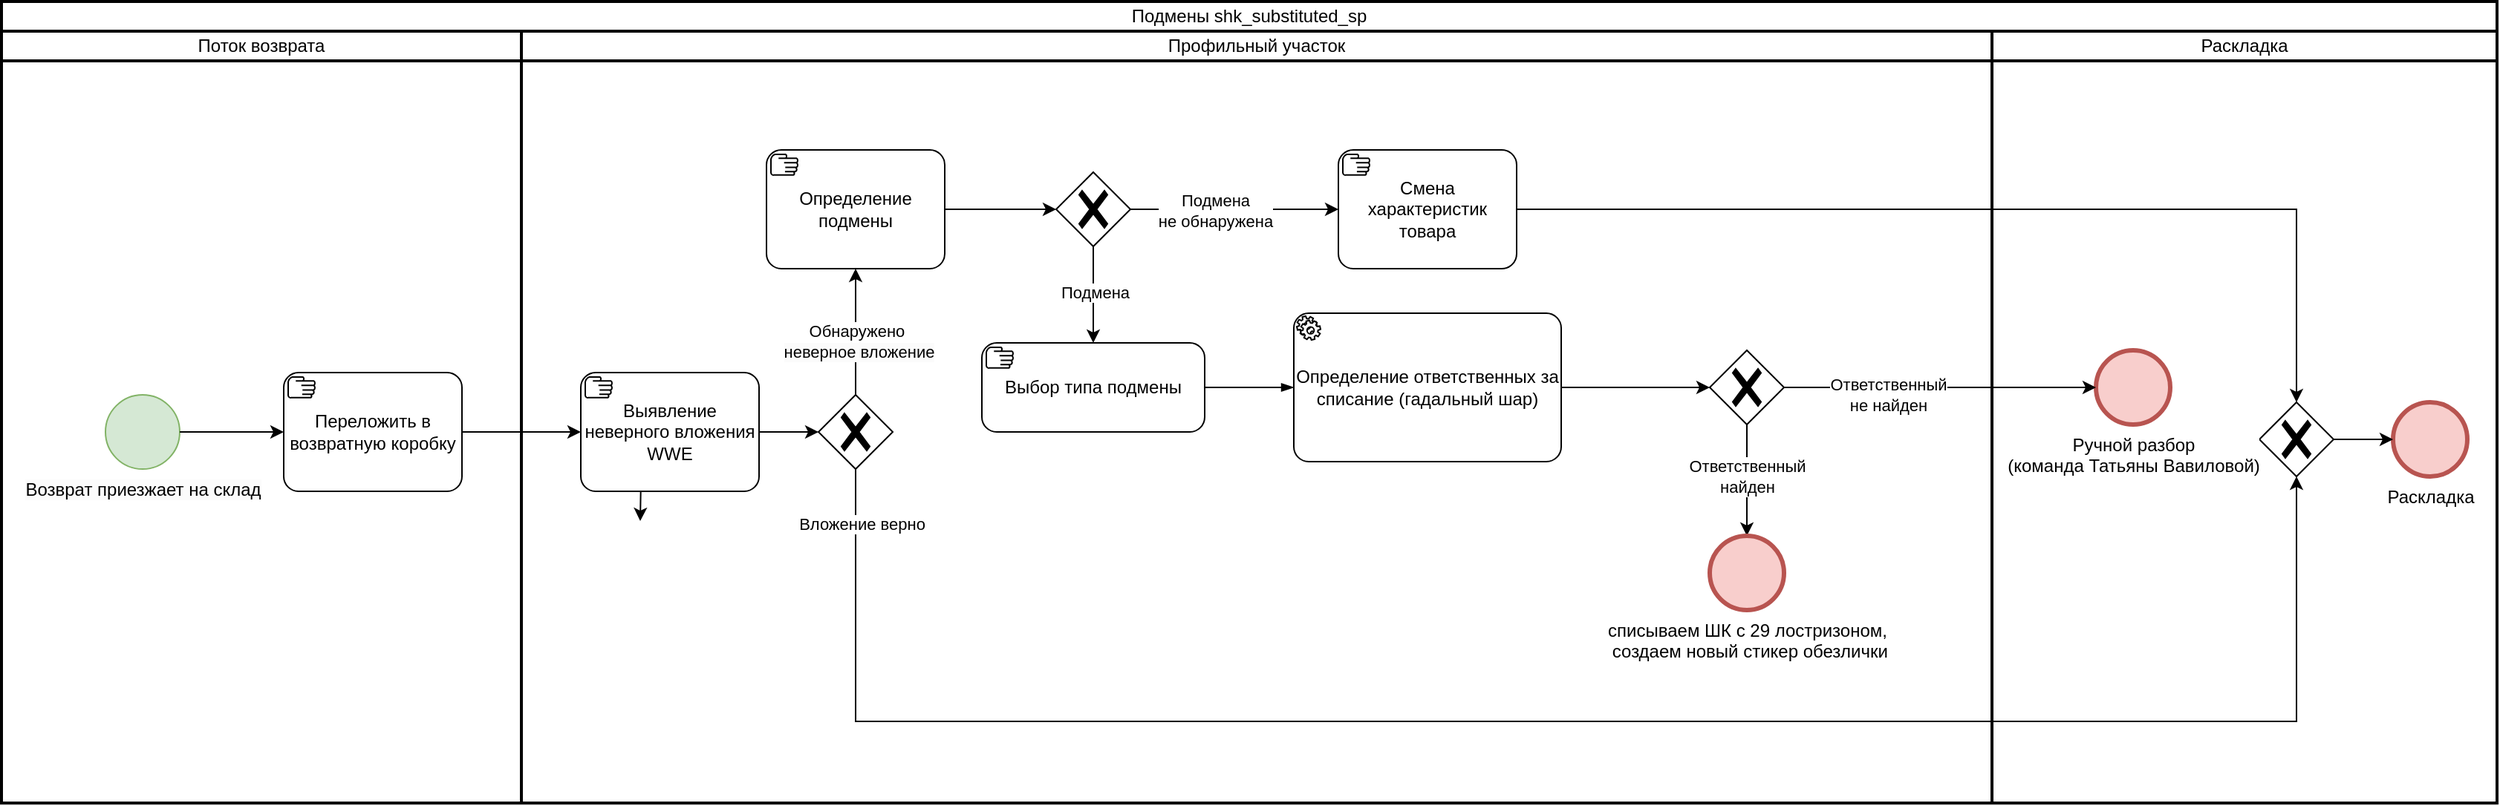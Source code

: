 <mxfile version="24.4.4" type="device">
  <diagram name="Page-1" id="2a216829-ef6e-dabb-86c1-c78162f3ba2b">
    <mxGraphModel dx="84" dy="547" grid="1" gridSize="10" guides="1" tooltips="1" connect="1" arrows="1" fold="1" page="1" pageScale="1" pageWidth="850" pageHeight="1100" background="none" math="0" shadow="0">
      <root>
        <mxCell id="0" />
        <mxCell id="1" parent="0" />
        <mxCell id="2n2AJG824ThZec9w-o2N-59" value="Подмены shk_substituted_sp" style="swimlane;html=1;startSize=20;fontStyle=0;collapsible=0;horizontal=1;swimlaneLine=1;strokeWidth=2;swimlaneFillColor=#ffffff;whiteSpace=wrap;" vertex="1" parent="1">
          <mxGeometry x="1560" y="130" width="1680" height="540" as="geometry" />
        </mxCell>
        <mxCell id="2n2AJG824ThZec9w-o2N-127" value="Поток возврата" style="swimlane;html=1;startSize=20;fontStyle=0;collapsible=0;horizontal=1;swimlaneLine=1;strokeWidth=2;swimlaneFillColor=#ffffff;whiteSpace=wrap;" vertex="1" parent="2n2AJG824ThZec9w-o2N-59">
          <mxGeometry y="20" width="350" height="520" as="geometry" />
        </mxCell>
        <mxCell id="2n2AJG824ThZec9w-o2N-60" value="&lt;span style=&quot;text-align: left; background-color: rgb(251, 251, 251);&quot;&gt;Возврат приезжает на склад&lt;/span&gt;" style="points=[[0.145,0.145,0],[0.5,0,0],[0.855,0.145,0],[1,0.5,0],[0.855,0.855,0],[0.5,1,0],[0.145,0.855,0],[0,0.5,0]];shape=mxgraph.bpmn.event;html=1;verticalLabelPosition=bottom;labelBackgroundColor=#ffffff;verticalAlign=top;align=center;perimeter=ellipsePerimeter;outlineConnect=0;aspect=fixed;outline=standard;symbol=general;fillColor=#d5e8d4;strokeColor=#82b366;" vertex="1" parent="2n2AJG824ThZec9w-o2N-127">
          <mxGeometry x="70" y="245" width="50" height="50" as="geometry" />
        </mxCell>
        <mxCell id="2n2AJG824ThZec9w-o2N-68" value="" style="edgeStyle=orthogonalEdgeStyle;rounded=0;orthogonalLoop=1;jettySize=auto;html=1;exitX=1;exitY=0.5;exitDx=0;exitDy=0;exitPerimeter=0;entryX=0;entryY=0.5;entryDx=0;entryDy=0;entryPerimeter=0;" edge="1" parent="2n2AJG824ThZec9w-o2N-127" source="2n2AJG824ThZec9w-o2N-60" target="2n2AJG824ThZec9w-o2N-66">
          <mxGeometry relative="1" as="geometry">
            <mxPoint x="80" y="330" as="targetPoint" />
          </mxGeometry>
        </mxCell>
        <mxCell id="2n2AJG824ThZec9w-o2N-66" value="Переложить в возвратную коробку" style="points=[[0.25,0,0],[0.5,0,0],[0.75,0,0],[1,0.25,0],[1,0.5,0],[1,0.75,0],[0.75,1,0],[0.5,1,0],[0.25,1,0],[0,0.75,0],[0,0.5,0],[0,0.25,0]];shape=mxgraph.bpmn.task;whiteSpace=wrap;rectStyle=rounded;size=10;html=1;container=1;expand=0;collapsible=0;taskMarker=manual;" vertex="1" parent="2n2AJG824ThZec9w-o2N-127">
          <mxGeometry x="190" y="230" width="120" height="80" as="geometry" />
        </mxCell>
        <mxCell id="2n2AJG824ThZec9w-o2N-128" value="Профильный участок" style="swimlane;html=1;startSize=20;fontStyle=0;collapsible=0;horizontal=1;swimlaneLine=1;strokeWidth=2;swimlaneFillColor=#ffffff;whiteSpace=wrap;" vertex="1" parent="2n2AJG824ThZec9w-o2N-127">
          <mxGeometry x="350" width="990" height="520" as="geometry" />
        </mxCell>
        <mxCell id="2n2AJG824ThZec9w-o2N-132" value="" style="edgeStyle=orthogonalEdgeStyle;rounded=0;orthogonalLoop=1;jettySize=auto;html=1;exitX=1;exitY=0.5;exitDx=0;exitDy=0;exitPerimeter=0;entryX=0;entryY=0.5;entryDx=0;entryDy=0;entryPerimeter=0;" edge="1" parent="2n2AJG824ThZec9w-o2N-128" target="2n2AJG824ThZec9w-o2N-133">
          <mxGeometry relative="1" as="geometry">
            <mxPoint x="80" y="330" as="targetPoint" />
            <mxPoint x="70" y="270" as="sourcePoint" />
          </mxGeometry>
        </mxCell>
        <mxCell id="2n2AJG824ThZec9w-o2N-138" value="" style="edgeStyle=orthogonalEdgeStyle;rounded=0;orthogonalLoop=1;jettySize=auto;html=1;entryX=0;entryY=0.5;entryDx=0;entryDy=0;entryPerimeter=0;exitX=1;exitY=0.5;exitDx=0;exitDy=0;exitPerimeter=0;" edge="1" parent="2n2AJG824ThZec9w-o2N-128" source="2n2AJG824ThZec9w-o2N-134" target="2n2AJG824ThZec9w-o2N-137">
          <mxGeometry relative="1" as="geometry" />
        </mxCell>
        <mxCell id="2n2AJG824ThZec9w-o2N-137" value="" style="points=[[0.25,0.25,0],[0.5,0,0],[0.75,0.25,0],[1,0.5,0],[0.75,0.75,0],[0.5,1,0],[0.25,0.75,0],[0,0.5,0]];shape=mxgraph.bpmn.gateway2;html=1;verticalLabelPosition=bottom;labelBackgroundColor=#ffffff;verticalAlign=top;align=center;perimeter=rhombusPerimeter;outlineConnect=0;outline=none;symbol=none;gwType=exclusive;" vertex="1" parent="2n2AJG824ThZec9w-o2N-128">
          <mxGeometry x="200" y="245" width="50" height="50" as="geometry" />
        </mxCell>
        <mxCell id="2n2AJG824ThZec9w-o2N-134" value="Выявление неверного вложения WWE" style="points=[[0.25,0,0],[0.5,0,0],[0.75,0,0],[1,0.25,0],[1,0.5,0],[1,0.75,0],[0.75,1,0],[0.5,1,0],[0.25,1,0],[0,0.75,0],[0,0.5,0],[0,0.25,0]];shape=mxgraph.bpmn.task;whiteSpace=wrap;rectStyle=rounded;size=10;html=1;container=1;expand=0;collapsible=0;taskMarker=manual;" vertex="1" parent="2n2AJG824ThZec9w-o2N-128">
          <mxGeometry x="40" y="230" width="120" height="80" as="geometry" />
        </mxCell>
        <mxCell id="2n2AJG824ThZec9w-o2N-146" value="" style="edgeStyle=orthogonalEdgeStyle;rounded=0;orthogonalLoop=1;jettySize=auto;html=1;exitX=0.5;exitY=0;exitDx=0;exitDy=0;exitPerimeter=0;entryX=0.5;entryY=1;entryDx=0;entryDy=0;entryPerimeter=0;" edge="1" parent="2n2AJG824ThZec9w-o2N-128" source="2n2AJG824ThZec9w-o2N-137" target="2n2AJG824ThZec9w-o2N-158">
          <mxGeometry relative="1" as="geometry">
            <mxPoint x="200" y="220" as="sourcePoint" />
            <mxPoint x="225" y="160" as="targetPoint" />
          </mxGeometry>
        </mxCell>
        <mxCell id="2n2AJG824ThZec9w-o2N-149" value="Обнаружено&amp;nbsp;&lt;div style=&quot;background-color: rgb(251, 251, 251);&quot;&gt;неверное вложение&lt;/div&gt;" style="edgeLabel;html=1;align=center;verticalAlign=middle;resizable=0;points=[];" vertex="1" connectable="0" parent="2n2AJG824ThZec9w-o2N-146">
          <mxGeometry x="-0.141" y="-2" relative="1" as="geometry">
            <mxPoint as="offset" />
          </mxGeometry>
        </mxCell>
        <mxCell id="2n2AJG824ThZec9w-o2N-158" value="Определение подмены" style="points=[[0.25,0,0],[0.5,0,0],[0.75,0,0],[1,0.25,0],[1,0.5,0],[1,0.75,0],[0.75,1,0],[0.5,1,0],[0.25,1,0],[0,0.75,0],[0,0.5,0],[0,0.25,0]];shape=mxgraph.bpmn.task;whiteSpace=wrap;rectStyle=rounded;size=10;html=1;container=1;expand=0;collapsible=0;taskMarker=manual;" vertex="1" parent="2n2AJG824ThZec9w-o2N-128">
          <mxGeometry x="165" y="80" width="120" height="80" as="geometry" />
        </mxCell>
        <mxCell id="2n2AJG824ThZec9w-o2N-159" value="" style="points=[[0.25,0.25,0],[0.5,0,0],[0.75,0.25,0],[1,0.5,0],[0.75,0.75,0],[0.5,1,0],[0.25,0.75,0],[0,0.5,0]];shape=mxgraph.bpmn.gateway2;html=1;verticalLabelPosition=bottom;labelBackgroundColor=#ffffff;verticalAlign=top;align=center;perimeter=rhombusPerimeter;outlineConnect=0;outline=none;symbol=none;gwType=exclusive;" vertex="1" parent="2n2AJG824ThZec9w-o2N-128">
          <mxGeometry x="360" y="95" width="50" height="50" as="geometry" />
        </mxCell>
        <mxCell id="2n2AJG824ThZec9w-o2N-160" value="" style="edgeStyle=orthogonalEdgeStyle;rounded=0;orthogonalLoop=1;jettySize=auto;html=1;entryX=0;entryY=0.5;entryDx=0;entryDy=0;entryPerimeter=0;exitX=1;exitY=0.5;exitDx=0;exitDy=0;exitPerimeter=0;" edge="1" parent="2n2AJG824ThZec9w-o2N-128" source="2n2AJG824ThZec9w-o2N-158" target="2n2AJG824ThZec9w-o2N-159">
          <mxGeometry relative="1" as="geometry">
            <mxPoint x="285" y="120" as="sourcePoint" />
            <mxPoint x="330" y="110" as="targetPoint" />
          </mxGeometry>
        </mxCell>
        <mxCell id="2n2AJG824ThZec9w-o2N-161" value="" style="edgeStyle=orthogonalEdgeStyle;rounded=0;orthogonalLoop=1;jettySize=auto;html=1;exitX=1;exitY=0.5;exitDx=0;exitDy=0;exitPerimeter=0;entryX=0;entryY=0.5;entryDx=0;entryDy=0;entryPerimeter=0;" edge="1" parent="2n2AJG824ThZec9w-o2N-128" source="2n2AJG824ThZec9w-o2N-159" target="2n2AJG824ThZec9w-o2N-172">
          <mxGeometry relative="1" as="geometry">
            <mxPoint x="410" y="119.83" as="sourcePoint" />
            <mxPoint x="520" y="120" as="targetPoint" />
          </mxGeometry>
        </mxCell>
        <mxCell id="2n2AJG824ThZec9w-o2N-162" value="Подмена&lt;div&gt;не обнаружена&lt;/div&gt;" style="edgeLabel;html=1;align=center;verticalAlign=middle;resizable=0;points=[];" vertex="1" connectable="0" parent="2n2AJG824ThZec9w-o2N-161">
          <mxGeometry x="-0.183" y="-1" relative="1" as="geometry">
            <mxPoint as="offset" />
          </mxGeometry>
        </mxCell>
        <mxCell id="2n2AJG824ThZec9w-o2N-163" value="" style="edgeStyle=orthogonalEdgeStyle;rounded=0;orthogonalLoop=1;jettySize=auto;html=1;exitX=0.5;exitY=1;exitDx=0;exitDy=0;exitPerimeter=0;entryX=0.5;entryY=0;entryDx=0;entryDy=0;entryPerimeter=0;" edge="1" parent="2n2AJG824ThZec9w-o2N-128" source="2n2AJG824ThZec9w-o2N-159" target="2n2AJG824ThZec9w-o2N-166">
          <mxGeometry relative="1" as="geometry">
            <mxPoint x="354.83" y="155" as="sourcePoint" />
            <mxPoint x="355" y="210" as="targetPoint" />
          </mxGeometry>
        </mxCell>
        <mxCell id="2n2AJG824ThZec9w-o2N-164" value="Подмена" style="edgeLabel;html=1;align=center;verticalAlign=middle;resizable=0;points=[];" vertex="1" connectable="0" parent="2n2AJG824ThZec9w-o2N-163">
          <mxGeometry x="-0.047" y="1" relative="1" as="geometry">
            <mxPoint as="offset" />
          </mxGeometry>
        </mxCell>
        <mxCell id="2n2AJG824ThZec9w-o2N-166" value="Выбор типа подмены" style="points=[[0.25,0,0],[0.5,0,0],[0.75,0,0],[1,0.25,0],[1,0.5,0],[1,0.75,0],[0.75,1,0],[0.5,1,0],[0.25,1,0],[0,0.75,0],[0,0.5,0],[0,0.25,0]];shape=mxgraph.bpmn.task;whiteSpace=wrap;rectStyle=rounded;size=10;html=1;container=1;expand=0;collapsible=0;taskMarker=manual;" vertex="1" parent="2n2AJG824ThZec9w-o2N-128">
          <mxGeometry x="310" y="210" width="150" height="60" as="geometry" />
        </mxCell>
        <mxCell id="2n2AJG824ThZec9w-o2N-172" value="Смена характеристик товара" style="points=[[0.25,0,0],[0.5,0,0],[0.75,0,0],[1,0.25,0],[1,0.5,0],[1,0.75,0],[0.75,1,0],[0.5,1,0],[0.25,1,0],[0,0.75,0],[0,0.5,0],[0,0.25,0]];shape=mxgraph.bpmn.task;whiteSpace=wrap;rectStyle=rounded;size=10;html=1;container=1;expand=0;collapsible=0;taskMarker=manual;" vertex="1" parent="2n2AJG824ThZec9w-o2N-128">
          <mxGeometry x="550" y="80" width="120" height="80" as="geometry" />
        </mxCell>
        <mxCell id="2n2AJG824ThZec9w-o2N-263" value="Определение ответственных за списание (гадальный шар)" style="points=[[0.25,0,0],[0.5,0,0],[0.75,0,0],[1,0.25,0],[1,0.5,0],[1,0.75,0],[0.75,1,0],[0.5,1,0],[0.25,1,0],[0,0.75,0],[0,0.5,0],[0,0.25,0]];shape=mxgraph.bpmn.task;whiteSpace=wrap;rectStyle=rounded;size=10;html=1;container=1;expand=0;collapsible=0;taskMarker=service;" vertex="1" parent="2n2AJG824ThZec9w-o2N-128">
          <mxGeometry x="520" y="190" width="180" height="100" as="geometry" />
        </mxCell>
        <mxCell id="2n2AJG824ThZec9w-o2N-264" value="" style="points=[[0.25,0.25,0],[0.5,0,0],[0.75,0.25,0],[1,0.5,0],[0.75,0.75,0],[0.5,1,0],[0.25,0.75,0],[0,0.5,0]];shape=mxgraph.bpmn.gateway2;html=1;verticalLabelPosition=bottom;labelBackgroundColor=#ffffff;verticalAlign=top;align=center;perimeter=rhombusPerimeter;outlineConnect=0;outline=none;symbol=none;gwType=exclusive;" vertex="1" parent="2n2AJG824ThZec9w-o2N-128">
          <mxGeometry x="800" y="215" width="50" height="50" as="geometry" />
        </mxCell>
        <mxCell id="2n2AJG824ThZec9w-o2N-265" value="" style="edgeStyle=orthogonalEdgeStyle;rounded=0;orthogonalLoop=1;jettySize=auto;html=1;entryX=0;entryY=0.5;entryDx=0;entryDy=0;entryPerimeter=0;exitX=1;exitY=0.5;exitDx=0;exitDy=0;exitPerimeter=0;" edge="1" parent="2n2AJG824ThZec9w-o2N-128" source="2n2AJG824ThZec9w-o2N-263" target="2n2AJG824ThZec9w-o2N-264">
          <mxGeometry relative="1" as="geometry">
            <mxPoint x="1280" y="320" as="sourcePoint" />
            <mxPoint x="1320" y="320" as="targetPoint" />
          </mxGeometry>
        </mxCell>
        <mxCell id="2n2AJG824ThZec9w-o2N-266" value="" style="edgeStyle=orthogonalEdgeStyle;rounded=0;orthogonalLoop=1;jettySize=auto;html=1;exitX=0.5;exitY=1;exitDx=0;exitDy=0;exitPerimeter=0;entryX=0.5;entryY=0;entryDx=0;entryDy=0;entryPerimeter=0;" edge="1" parent="2n2AJG824ThZec9w-o2N-128" source="2n2AJG824ThZec9w-o2N-264" target="2n2AJG824ThZec9w-o2N-267">
          <mxGeometry relative="1" as="geometry">
            <mxPoint x="874.81" y="310" as="sourcePoint" />
            <mxPoint x="874.81" y="360" as="targetPoint" />
          </mxGeometry>
        </mxCell>
        <mxCell id="2n2AJG824ThZec9w-o2N-269" value="Ответственный&lt;div&gt;найден&lt;/div&gt;" style="edgeLabel;html=1;align=center;verticalAlign=middle;resizable=0;points=[];" vertex="1" connectable="0" parent="2n2AJG824ThZec9w-o2N-266">
          <mxGeometry x="-0.013" y="-4" relative="1" as="geometry">
            <mxPoint x="4" y="-2" as="offset" />
          </mxGeometry>
        </mxCell>
        <mxCell id="2n2AJG824ThZec9w-o2N-267" value="списываем ШК с 29 лостризоном,&lt;div&gt;&amp;nbsp;создаем новый стикер обезлички&lt;/div&gt;" style="points=[[0.145,0.145,0],[0.5,0,0],[0.855,0.145,0],[1,0.5,0],[0.855,0.855,0],[0.5,1,0],[0.145,0.855,0],[0,0.5,0]];shape=mxgraph.bpmn.event;html=1;verticalLabelPosition=bottom;labelBackgroundColor=#ffffff;verticalAlign=top;align=center;perimeter=ellipsePerimeter;outlineConnect=0;aspect=fixed;outline=end;symbol=terminate2;fillColor=#f8cecc;strokeColor=#b85450;" vertex="1" parent="2n2AJG824ThZec9w-o2N-128">
          <mxGeometry x="800" y="340" width="50" height="50" as="geometry" />
        </mxCell>
        <mxCell id="2n2AJG824ThZec9w-o2N-276" value="" style="edgeStyle=elbowEdgeStyle;fontSize=12;html=1;endArrow=blockThin;endFill=1;rounded=0;exitX=1;exitY=0.5;exitDx=0;exitDy=0;exitPerimeter=0;entryX=0;entryY=0.5;entryDx=0;entryDy=0;entryPerimeter=0;" edge="1" parent="2n2AJG824ThZec9w-o2N-128" source="2n2AJG824ThZec9w-o2N-166" target="2n2AJG824ThZec9w-o2N-263">
          <mxGeometry width="160" relative="1" as="geometry">
            <mxPoint x="440" y="360" as="sourcePoint" />
            <mxPoint x="600" y="360" as="targetPoint" />
          </mxGeometry>
        </mxCell>
        <mxCell id="2n2AJG824ThZec9w-o2N-135" value="" style="edgeStyle=orthogonalEdgeStyle;rounded=0;orthogonalLoop=1;jettySize=auto;html=1;exitX=1;exitY=0.5;exitDx=0;exitDy=0;exitPerimeter=0;entryX=0;entryY=0.5;entryDx=0;entryDy=0;entryPerimeter=0;" edge="1" parent="2n2AJG824ThZec9w-o2N-127" source="2n2AJG824ThZec9w-o2N-66" target="2n2AJG824ThZec9w-o2N-134">
          <mxGeometry relative="1" as="geometry">
            <mxPoint x="290" y="340" as="sourcePoint" />
            <mxPoint x="330" y="340" as="targetPoint" />
          </mxGeometry>
        </mxCell>
        <mxCell id="2n2AJG824ThZec9w-o2N-259" value="Раскладка" style="swimlane;html=1;startSize=20;fontStyle=0;collapsible=0;horizontal=1;swimlaneLine=1;strokeWidth=2;swimlaneFillColor=#ffffff;whiteSpace=wrap;" vertex="1" parent="2n2AJG824ThZec9w-o2N-59">
          <mxGeometry x="1340" y="20" width="340" height="520" as="geometry" />
        </mxCell>
        <mxCell id="2n2AJG824ThZec9w-o2N-151" value="Раскладка" style="points=[[0.145,0.145,0],[0.5,0,0],[0.855,0.145,0],[1,0.5,0],[0.855,0.855,0],[0.5,1,0],[0.145,0.855,0],[0,0.5,0]];shape=mxgraph.bpmn.event;html=1;verticalLabelPosition=bottom;labelBackgroundColor=#ffffff;verticalAlign=top;align=center;perimeter=ellipsePerimeter;outlineConnect=0;aspect=fixed;outline=end;symbol=terminate2;fillColor=#f8cecc;strokeColor=#b85450;" vertex="1" parent="2n2AJG824ThZec9w-o2N-259">
          <mxGeometry x="270" y="250" width="50" height="50" as="geometry" />
        </mxCell>
        <mxCell id="2n2AJG824ThZec9w-o2N-260" value="" style="points=[[0.25,0.25,0],[0.5,0,0],[0.75,0.25,0],[1,0.5,0],[0.75,0.75,0],[0.5,1,0],[0.25,0.75,0],[0,0.5,0]];shape=mxgraph.bpmn.gateway2;html=1;verticalLabelPosition=bottom;labelBackgroundColor=#ffffff;verticalAlign=top;align=center;perimeter=rhombusPerimeter;outlineConnect=0;outline=none;symbol=none;gwType=exclusive;" vertex="1" parent="2n2AJG824ThZec9w-o2N-259">
          <mxGeometry x="180" y="250" width="50" height="50" as="geometry" />
        </mxCell>
        <mxCell id="2n2AJG824ThZec9w-o2N-261" value="" style="edgeStyle=orthogonalEdgeStyle;rounded=0;orthogonalLoop=1;jettySize=auto;html=1;entryX=0;entryY=0.5;entryDx=0;entryDy=0;entryPerimeter=0;exitX=1;exitY=0.5;exitDx=0;exitDy=0;exitPerimeter=0;" edge="1" parent="2n2AJG824ThZec9w-o2N-259" source="2n2AJG824ThZec9w-o2N-260" target="2n2AJG824ThZec9w-o2N-151">
          <mxGeometry relative="1" as="geometry">
            <mxPoint x="80" y="464.83" as="sourcePoint" />
            <mxPoint x="115" y="464.83" as="targetPoint" />
          </mxGeometry>
        </mxCell>
        <mxCell id="2n2AJG824ThZec9w-o2N-270" value="Ручной разбор&lt;div&gt;(команда Татьяны Вавиловой)&lt;/div&gt;" style="points=[[0.145,0.145,0],[0.5,0,0],[0.855,0.145,0],[1,0.5,0],[0.855,0.855,0],[0.5,1,0],[0.145,0.855,0],[0,0.5,0]];shape=mxgraph.bpmn.event;html=1;verticalLabelPosition=bottom;labelBackgroundColor=#ffffff;verticalAlign=top;align=center;perimeter=ellipsePerimeter;outlineConnect=0;aspect=fixed;outline=end;symbol=terminate2;fillColor=#f8cecc;strokeColor=#b85450;" vertex="1" parent="2n2AJG824ThZec9w-o2N-259">
          <mxGeometry x="70" y="215" width="50" height="50" as="geometry" />
        </mxCell>
        <mxCell id="2n2AJG824ThZec9w-o2N-174" value="" style="edgeStyle=orthogonalEdgeStyle;rounded=0;orthogonalLoop=1;jettySize=auto;html=1;entryX=0.5;entryY=0;entryDx=0;entryDy=0;entryPerimeter=0;exitX=1;exitY=0.5;exitDx=0;exitDy=0;exitPerimeter=0;" edge="1" parent="2n2AJG824ThZec9w-o2N-59" source="2n2AJG824ThZec9w-o2N-172" target="2n2AJG824ThZec9w-o2N-260">
          <mxGeometry relative="1" as="geometry">
            <mxPoint x="1040" y="200" as="sourcePoint" />
            <mxPoint x="1100" y="140" as="targetPoint" />
          </mxGeometry>
        </mxCell>
        <mxCell id="2n2AJG824ThZec9w-o2N-148" value="" style="edgeStyle=orthogonalEdgeStyle;rounded=0;orthogonalLoop=1;jettySize=auto;html=1;exitX=0.5;exitY=1;exitDx=0;exitDy=0;exitPerimeter=0;entryX=0.5;entryY=1;entryDx=0;entryDy=0;entryPerimeter=0;" edge="1" parent="2n2AJG824ThZec9w-o2N-59" source="2n2AJG824ThZec9w-o2N-137" target="2n2AJG824ThZec9w-o2N-260">
          <mxGeometry relative="1" as="geometry">
            <mxPoint x="675" y="275" as="sourcePoint" />
            <mxPoint x="1590" y="400" as="targetPoint" />
            <Array as="points">
              <mxPoint x="575" y="485" />
              <mxPoint x="1545" y="485" />
            </Array>
          </mxGeometry>
        </mxCell>
        <mxCell id="2n2AJG824ThZec9w-o2N-278" value="Вложение верно" style="edgeLabel;html=1;align=center;verticalAlign=middle;resizable=0;points=[];" vertex="1" connectable="0" parent="2n2AJG824ThZec9w-o2N-148">
          <mxGeometry x="-0.945" y="4" relative="1" as="geometry">
            <mxPoint y="1" as="offset" />
          </mxGeometry>
        </mxCell>
        <mxCell id="2n2AJG824ThZec9w-o2N-271" value="" style="edgeStyle=orthogonalEdgeStyle;rounded=0;orthogonalLoop=1;jettySize=auto;html=1;entryX=0;entryY=0.5;entryDx=0;entryDy=0;entryPerimeter=0;exitX=1;exitY=0.5;exitDx=0;exitDy=0;exitPerimeter=0;" edge="1" parent="2n2AJG824ThZec9w-o2N-59" target="2n2AJG824ThZec9w-o2N-270" source="2n2AJG824ThZec9w-o2N-264">
          <mxGeometry relative="1" as="geometry">
            <mxPoint x="1270" y="290" as="sourcePoint" />
            <mxPoint x="1295" y="469.83" as="targetPoint" />
          </mxGeometry>
        </mxCell>
        <mxCell id="2n2AJG824ThZec9w-o2N-274" value="Ответственный&lt;div&gt;не найден&lt;/div&gt;" style="edgeLabel;html=1;align=center;verticalAlign=middle;resizable=0;points=[];" vertex="1" connectable="0" parent="2n2AJG824ThZec9w-o2N-271">
          <mxGeometry x="-0.248" y="-2" relative="1" as="geometry">
            <mxPoint x="-9" y="3" as="offset" />
          </mxGeometry>
        </mxCell>
      </root>
    </mxGraphModel>
  </diagram>
</mxfile>
